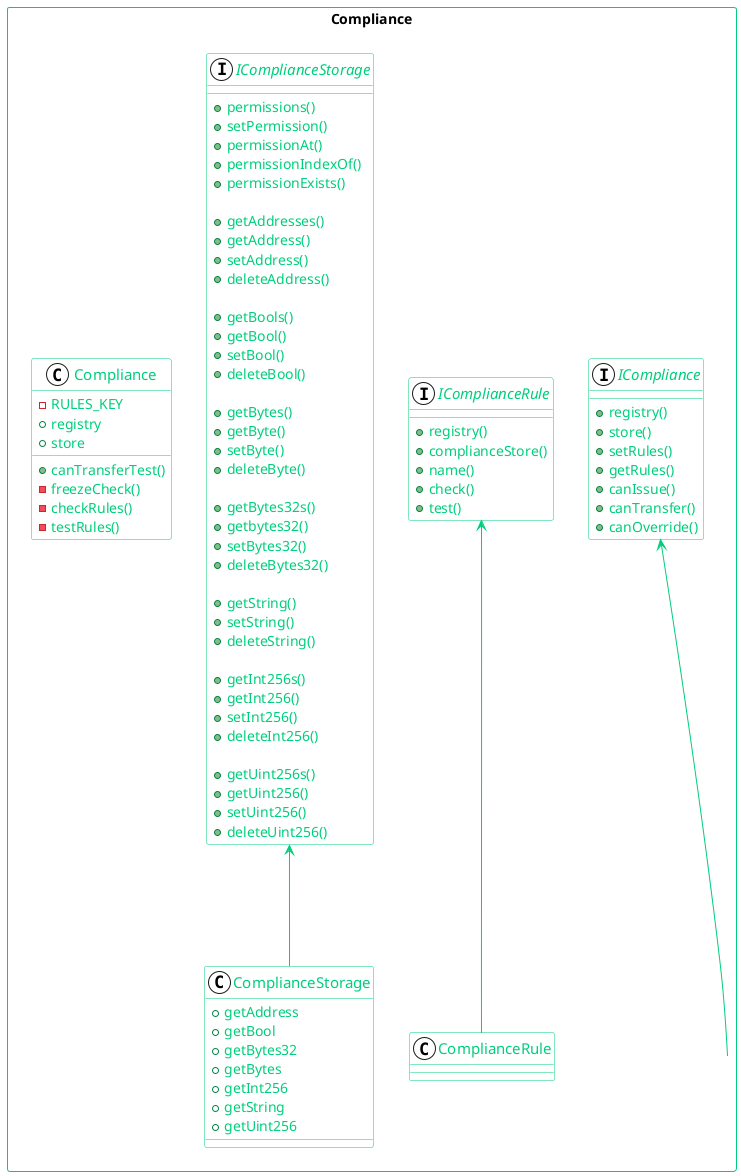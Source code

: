 @startuml
' ##################### Styles #####################
skinparam shadowing false
skinparam package {
  borderColor #00CE7D
  fontColor #00CE7D
}
skinparam interface {
  arrowColor #00CE7D
  backgroundColor #c7f9e6
  borderColor #00CE7D
  fontSize 15
}
skinparam CircledCharacter {
  fontColor #00CE7D
}
skinparam class {
  arrowColor #00CE7D
  headerBackgroundColor #C7F9E6
  backgroundColor white
  borderColor #00CE7D
  fontSize 15
  fontColor #00CE7D
  attributeFontColor #00CE7D
}
skinparam component {
  backgroundColor white
  borderColor white
  arrowColor #00CE7D
  fontColor #00CE7D
  fontSize 14
}
' ##################################################



package Compliance <<Rectangle>> {
	interface IComplianceRule << (I,white) >> {
		+ registry()
		+ complianceStore()
		+ name()
		+ check()
		+ test()
	}

    interface ICompliance << (I,white) >> {
		+ registry()
		+ store()
		+ setRules()
		+ getRules()
		+ canIssue()
		+ canTransfer()
		+ canOverride()
	}

	interface IComplianceStorage << (I,white) >> {
		+ permissions()
		+ setPermission()
		+ permissionAt()
		+ permissionIndexOf()
		+ permissionExists()

		+ getAddresses()
		+ getAddress()
		+ setAddress()
		+ deleteAddress()

		+ getBools()
		+ getBool()
		+ setBool()
		+ deleteBool()

		+ getBytes()
		+ getByte()
		+ setByte()
		+ deleteByte()

		+ getBytes32s()
		+ getbytes32()
		+ setBytes32()
		+ deleteBytes32()

		+ getString()
		+ setString()
		+ deleteString()

		+ getInt256s()
		+ getInt256()
		+ setInt256()
		+ deleteInt256()

		+ getUint256s()
		+ getUint256()
		+ setUint256()
		+ deleteUint256()
	}

    class Compliance << (C,white) >> {
		- RULES_KEY
		+ registry
		+ store

		+ canTransferTest()
		- freezeCheck()
		- checkRules()
		- testRules()
    }

	class ComplianceRule << (C,white) >> {
	}

	class ComplianceStorage << (C,white) >> {
		+ getAddress
		+ getBool
		+ getBytes32
		+ getBytes
		+ getInt256
		+ getString
		+ getUint256
	}
}

IComplianceStorage <--- ComplianceStorage
IComplianceRule <--- ComplianceRule
ICompliance <--- Compliance
@enduml

